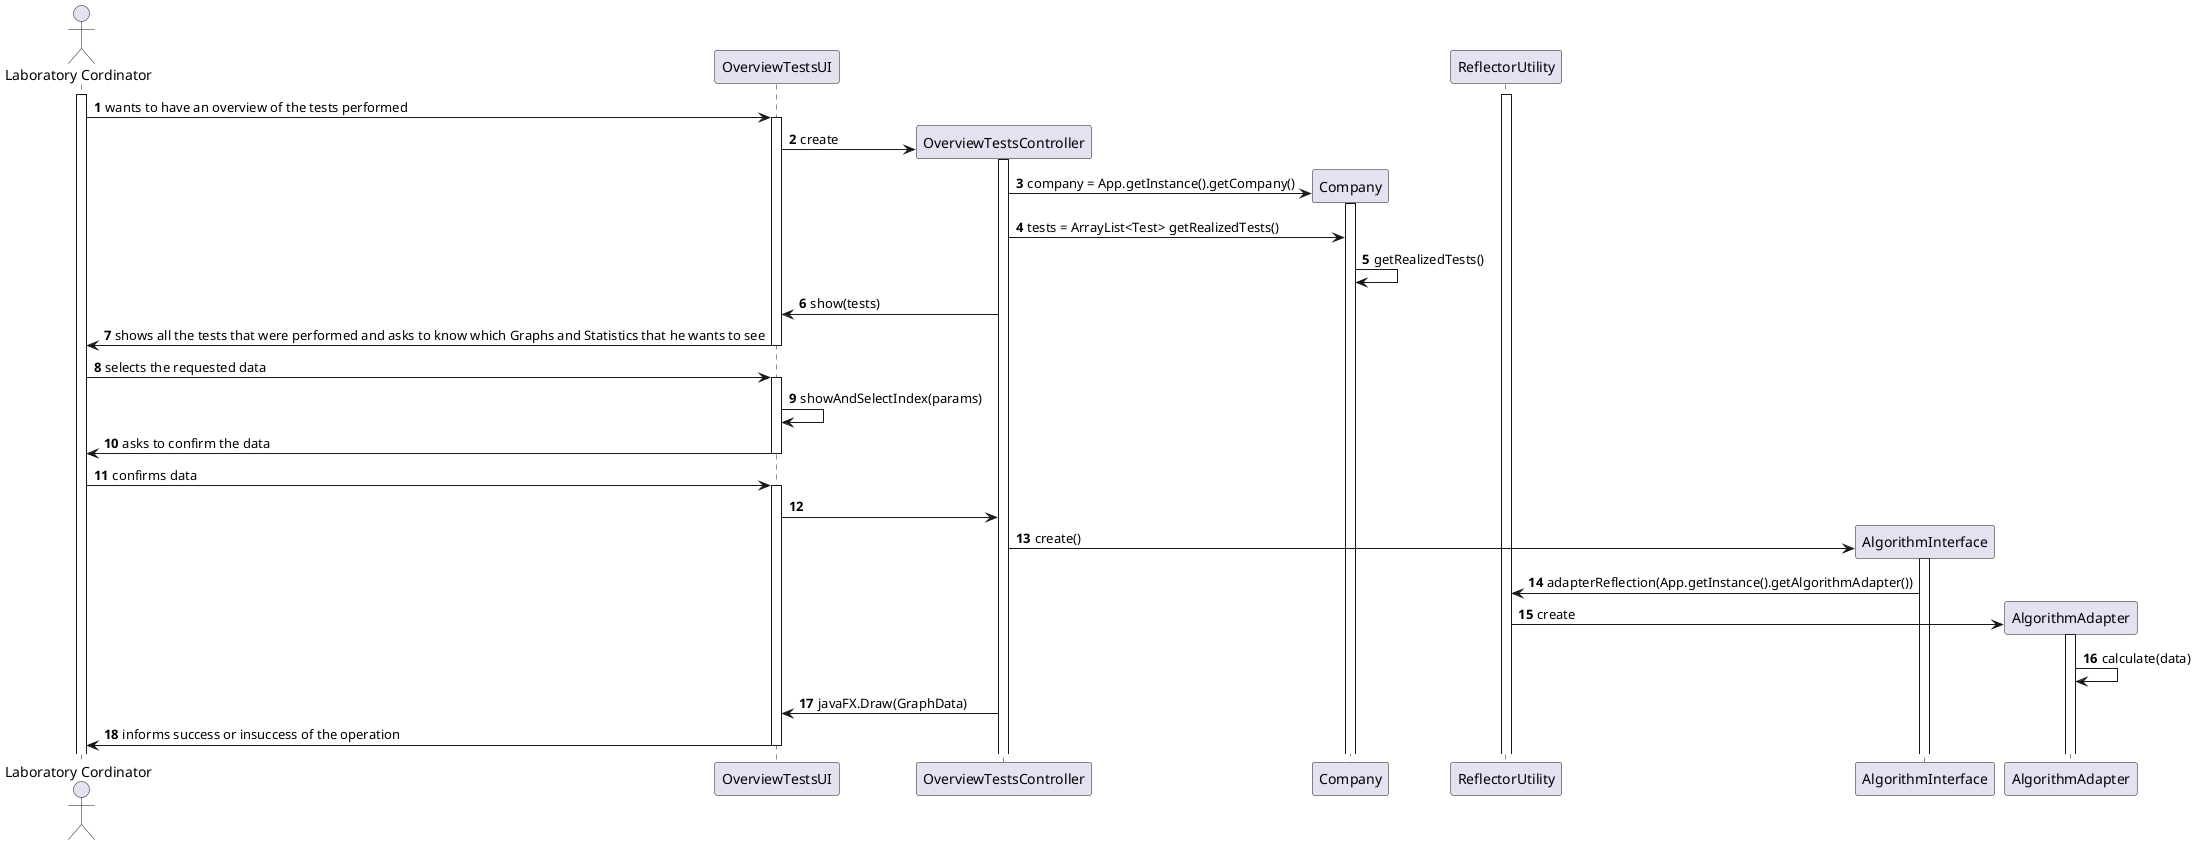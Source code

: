 @startuml
'https://plantuml.com/sequence-diagram

autonumber

actor  "Laboratory Cordinator" as LC

participant OverviewTestsUI

participant OverviewTestsController
participant Company
participant ReflectorUtility
activate ReflectorUtility

activate LC


LC -> OverviewTestsUI: wants to have an overview of the tests performed
activate OverviewTestsUI

OverviewTestsUI -> OverviewTestsController ** : create
activate OverviewTestsController

OverviewTestsController -> Company ** : company = App.getInstance().getCompany()
activate Company

OverviewTestsController -> Company : tests = ArrayList<Test> getRealizedTests()
Company -> Company : getRealizedTests()


OverviewTestsUI <- OverviewTestsController : show(tests)

OverviewTestsUI -> LC: shows all the tests that were performed and asks to know which Graphs and Statistics that he wants to see


deactivate OverviewTestsUI

LC -> OverviewTestsUI: selects the requested data

activate OverviewTestsUI

OverviewTestsUI -> OverviewTestsUI : showAndSelectIndex(params)

OverviewTestsUI -> LC: asks to confirm the data

deactivate OverviewTestsUI

LC -> OverviewTestsUI: confirms data

activate OverviewTestsUI
OverviewTestsUI -> OverviewTestsController

OverviewTestsController -> AlgorithmInterface ** : create()
activate AlgorithmInterface
AlgorithmInterface -> ReflectorUtility : adapterReflection(App.getInstance().getAlgorithmAdapter())
ReflectorUtility -> AlgorithmAdapter ** : create
activate AlgorithmAdapter
AlgorithmAdapter -> AlgorithmAdapter : calculate(data)
OverviewTestsUI <- OverviewTestsController : javaFX.Draw(GraphData)
OverviewTestsUI -> LC: informs success or insuccess of the operation

deactivate OverviewTestsUI

@enduml
